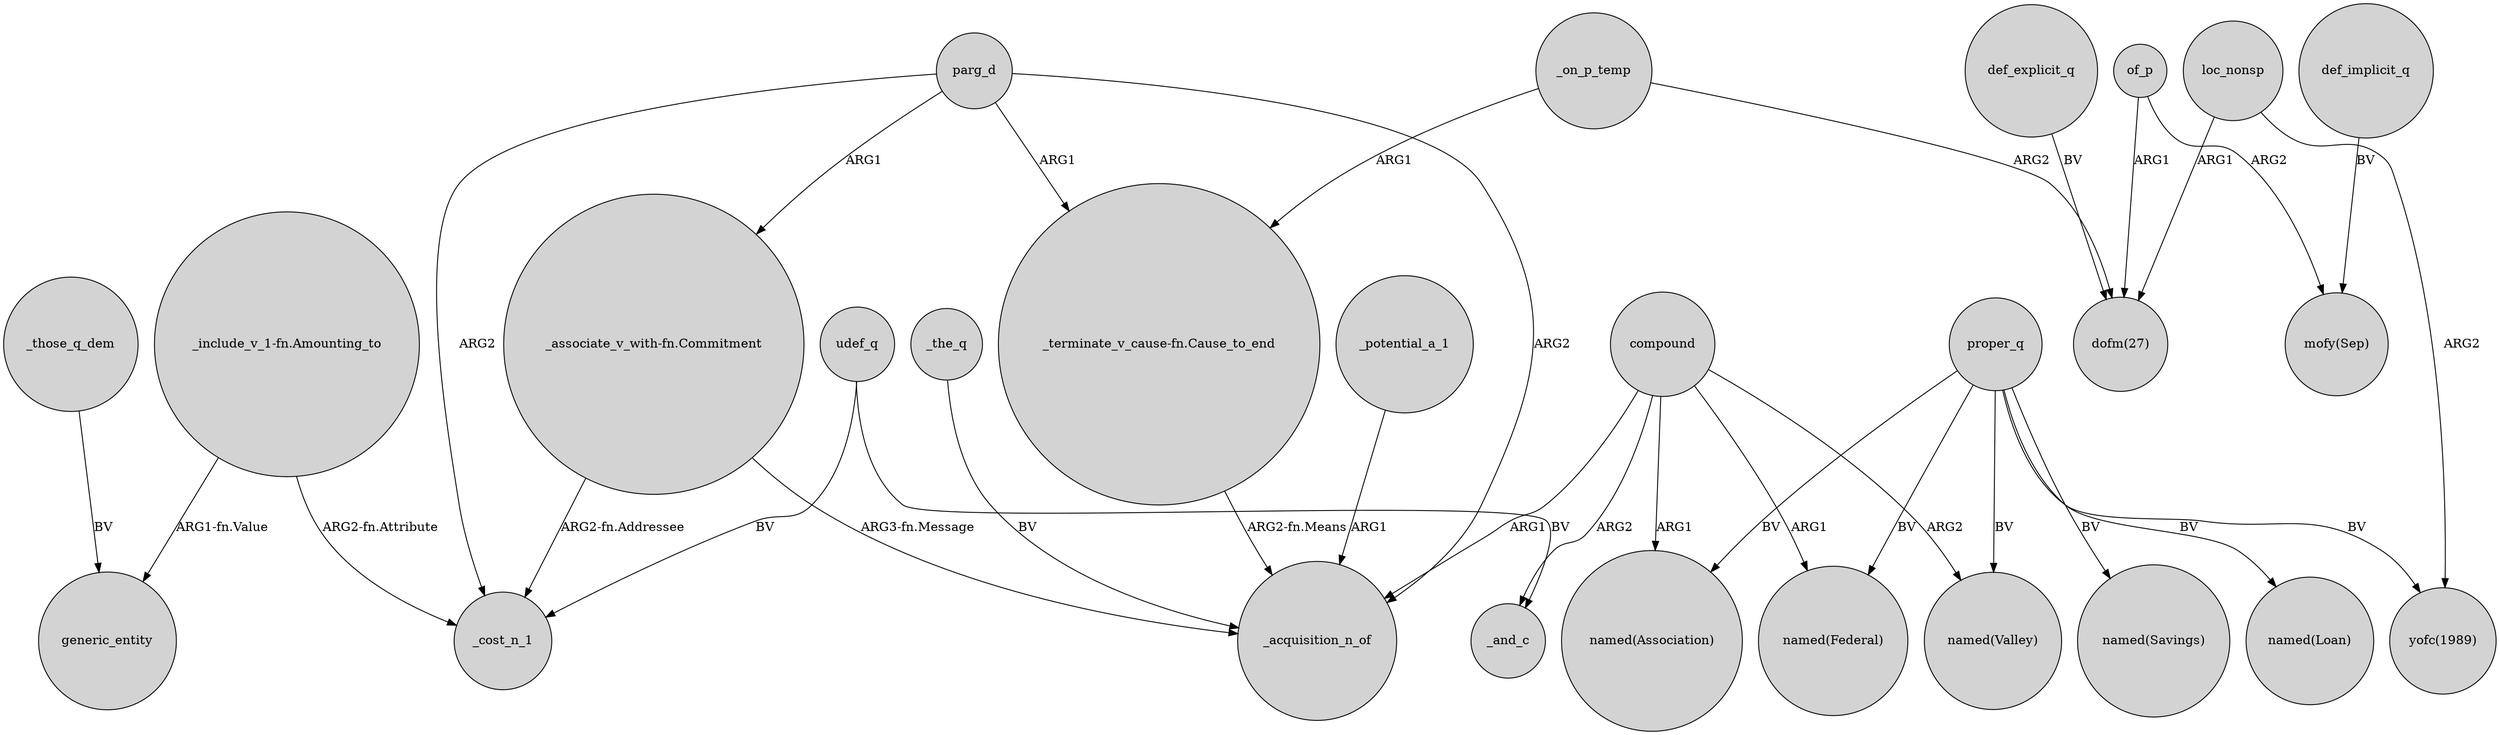 digraph {
	node [shape=circle style=filled]
	proper_q -> "named(Valley)" [label=BV]
	compound -> "named(Valley)" [label=ARG2]
	proper_q -> "named(Loan)" [label=BV]
	parg_d -> "_associate_v_with-fn.Commitment" [label=ARG1]
	_those_q_dem -> generic_entity [label=BV]
	parg_d -> _acquisition_n_of [label=ARG2]
	def_explicit_q -> "dofm(27)" [label=BV]
	def_implicit_q -> "mofy(Sep)" [label=BV]
	compound -> "named(Association)" [label=ARG1]
	_the_q -> _acquisition_n_of [label=BV]
	"_include_v_1-fn.Amounting_to" -> generic_entity [label="ARG1-fn.Value"]
	of_p -> "dofm(27)" [label=ARG1]
	parg_d -> _cost_n_1 [label=ARG2]
	"_terminate_v_cause-fn.Cause_to_end" -> _acquisition_n_of [label="ARG2-fn.Means"]
	"_include_v_1-fn.Amounting_to" -> _cost_n_1 [label="ARG2-fn.Attribute"]
	of_p -> "mofy(Sep)" [label=ARG2]
	proper_q -> "named(Federal)" [label=BV]
	udef_q -> _and_c [label=BV]
	compound -> _and_c [label=ARG2]
	_on_p_temp -> "dofm(27)" [label=ARG2]
	loc_nonsp -> "yofc(1989)" [label=ARG2]
	proper_q -> "named(Savings)" [label=BV]
	compound -> "named(Federal)" [label=ARG1]
	proper_q -> "yofc(1989)" [label=BV]
	_potential_a_1 -> _acquisition_n_of [label=ARG1]
	proper_q -> "named(Association)" [label=BV]
	loc_nonsp -> "dofm(27)" [label=ARG1]
	compound -> _acquisition_n_of [label=ARG1]
	"_associate_v_with-fn.Commitment" -> _acquisition_n_of [label="ARG3-fn.Message"]
	parg_d -> "_terminate_v_cause-fn.Cause_to_end" [label=ARG1]
	"_associate_v_with-fn.Commitment" -> _cost_n_1 [label="ARG2-fn.Addressee"]
	_on_p_temp -> "_terminate_v_cause-fn.Cause_to_end" [label=ARG1]
	udef_q -> _cost_n_1 [label=BV]
}
